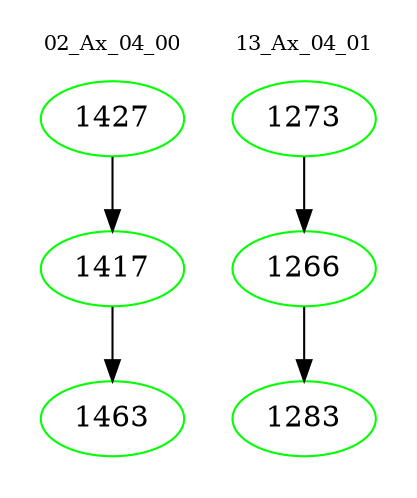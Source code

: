 digraph{
subgraph cluster_0 {
color = white
label = "02_Ax_04_00";
fontsize=10;
T0_1427 [label="1427", color="green"]
T0_1427 -> T0_1417 [color="black"]
T0_1417 [label="1417", color="green"]
T0_1417 -> T0_1463 [color="black"]
T0_1463 [label="1463", color="green"]
}
subgraph cluster_1 {
color = white
label = "13_Ax_04_01";
fontsize=10;
T1_1273 [label="1273", color="green"]
T1_1273 -> T1_1266 [color="black"]
T1_1266 [label="1266", color="green"]
T1_1266 -> T1_1283 [color="black"]
T1_1283 [label="1283", color="green"]
}
}
